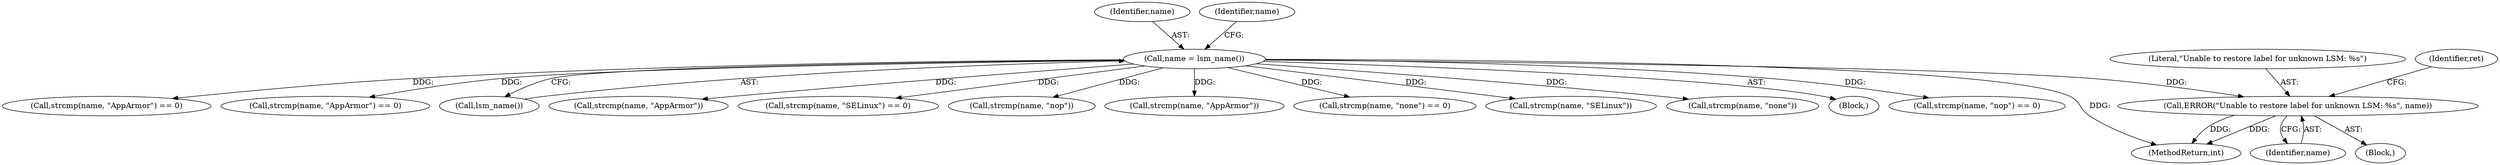 digraph "0_lxc_81f466d05f2a89cb4f122ef7f593ff3f279b165c_0@pointer" {
"1000267" [label="(Call,ERROR(\"Unable to restore label for unknown LSM: %s\", name))"];
"1000120" [label="(Call,name = lsm_name())"];
"1000268" [label="(Literal,\"Unable to restore label for unknown LSM: %s\")"];
"1000287" [label="(MethodReturn,int)"];
"1000269" [label="(Identifier,name)"];
"1000138" [label="(Call,strcmp(name, \"AppArmor\") == 0)"];
"1000176" [label="(Call,strcmp(name, \"AppArmor\") == 0)"];
"1000122" [label="(Call,lsm_name())"];
"1000271" [label="(Identifier,ret)"];
"1000139" [label="(Call,strcmp(name, \"AppArmor\"))"];
"1000120" [label="(Call,name = lsm_name())"];
"1000241" [label="(Call,strcmp(name, \"SELinux\") == 0)"];
"1000267" [label="(Call,ERROR(\"Unable to restore label for unknown LSM: %s\", name))"];
"1000125" [label="(Call,strcmp(name, \"nop\"))"];
"1000177" [label="(Call,strcmp(name, \"AppArmor\"))"];
"1000131" [label="(Call,strcmp(name, \"none\") == 0)"];
"1000242" [label="(Call,strcmp(name, \"SELinux\"))"];
"1000132" [label="(Call,strcmp(name, \"none\"))"];
"1000121" [label="(Identifier,name)"];
"1000105" [label="(Block,)"];
"1000266" [label="(Block,)"];
"1000124" [label="(Call,strcmp(name, \"nop\") == 0)"];
"1000126" [label="(Identifier,name)"];
"1000267" -> "1000266"  [label="AST: "];
"1000267" -> "1000269"  [label="CFG: "];
"1000268" -> "1000267"  [label="AST: "];
"1000269" -> "1000267"  [label="AST: "];
"1000271" -> "1000267"  [label="CFG: "];
"1000267" -> "1000287"  [label="DDG: "];
"1000267" -> "1000287"  [label="DDG: "];
"1000120" -> "1000267"  [label="DDG: "];
"1000120" -> "1000105"  [label="AST: "];
"1000120" -> "1000122"  [label="CFG: "];
"1000121" -> "1000120"  [label="AST: "];
"1000122" -> "1000120"  [label="AST: "];
"1000126" -> "1000120"  [label="CFG: "];
"1000120" -> "1000287"  [label="DDG: "];
"1000120" -> "1000124"  [label="DDG: "];
"1000120" -> "1000125"  [label="DDG: "];
"1000120" -> "1000131"  [label="DDG: "];
"1000120" -> "1000132"  [label="DDG: "];
"1000120" -> "1000138"  [label="DDG: "];
"1000120" -> "1000139"  [label="DDG: "];
"1000120" -> "1000176"  [label="DDG: "];
"1000120" -> "1000177"  [label="DDG: "];
"1000120" -> "1000241"  [label="DDG: "];
"1000120" -> "1000242"  [label="DDG: "];
}
